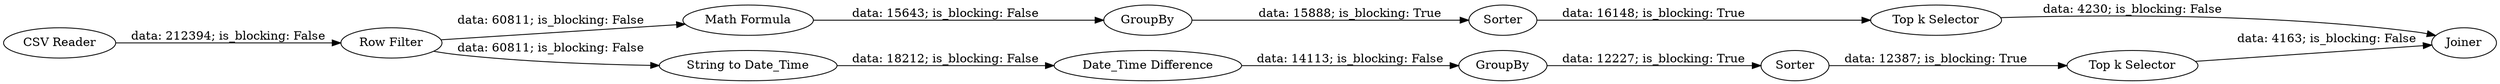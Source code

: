 digraph {
	"-8042134065747548387_11" [label="Row Filter"]
	"-8042134065747548387_3" [label="Math Formula"]
	"-8042134065747548387_4" [label=Sorter]
	"-8042134065747548387_6" [label="Date_Time Difference"]
	"-8042134065747548387_20" [label="Top k Selector"]
	"-8042134065747548387_19" [label=GroupBy]
	"-8042134065747548387_7" [label="String to Date_Time"]
	"-8042134065747548387_8" [label=Sorter]
	"-8042134065747548387_10" [label=Joiner]
	"-8042134065747548387_2" [label=GroupBy]
	"-8042134065747548387_1" [label="CSV Reader"]
	"-8042134065747548387_5" [label="Top k Selector"]
	"-8042134065747548387_6" -> "-8042134065747548387_19" [label="data: 14113; is_blocking: False"]
	"-8042134065747548387_3" -> "-8042134065747548387_2" [label="data: 15643; is_blocking: False"]
	"-8042134065747548387_7" -> "-8042134065747548387_6" [label="data: 18212; is_blocking: False"]
	"-8042134065747548387_11" -> "-8042134065747548387_7" [label="data: 60811; is_blocking: False"]
	"-8042134065747548387_1" -> "-8042134065747548387_11" [label="data: 212394; is_blocking: False"]
	"-8042134065747548387_11" -> "-8042134065747548387_3" [label="data: 60811; is_blocking: False"]
	"-8042134065747548387_19" -> "-8042134065747548387_8" [label="data: 12227; is_blocking: True"]
	"-8042134065747548387_8" -> "-8042134065747548387_20" [label="data: 12387; is_blocking: True"]
	"-8042134065747548387_5" -> "-8042134065747548387_10" [label="data: 4230; is_blocking: False"]
	"-8042134065747548387_20" -> "-8042134065747548387_10" [label="data: 4163; is_blocking: False"]
	"-8042134065747548387_4" -> "-8042134065747548387_5" [label="data: 16148; is_blocking: True"]
	"-8042134065747548387_2" -> "-8042134065747548387_4" [label="data: 15888; is_blocking: True"]
	rankdir=LR
}
